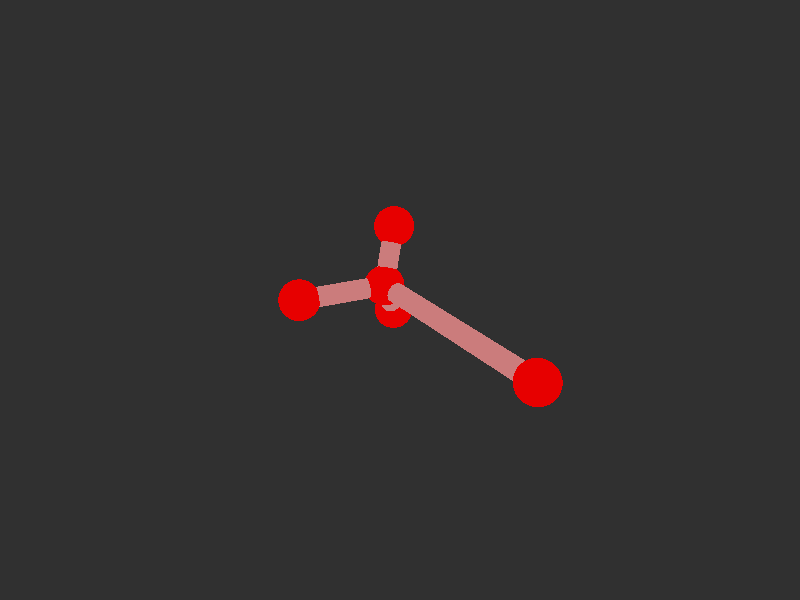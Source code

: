 #version 3.7; 
    global_settings { assumed_gamma 1.0 }
    

    camera {
    location  <20, 20, 20>
    right     x*image_width/image_height
    look_at   <0, 0, 0>
    angle 58
    }

    background { color rgb<1,1,1>*0.03 }


    light_source { <-20, 30, -25> color red 0.6 green 0.6 blue 0.6 }
    light_source { < 20, 30, -25> color red 0.6 green 0.6 blue 0.6 }
    
    #declare m = 1;
    union {

    union {
    sphere { m*<-0.48858143619366085,-0.14684693635470705,-1.5853570637371923>, 1 }        
    sphere {  m*<0.4424519604835753,0.2887749660025085,8.361666237257026>, 1 }
    sphere {  m*<3.422740680374113,-0.003269737497607339,-3.404382963231927>, 1 }
    sphere {  m*<-2.121471178553174,2.1817585120514393,-2.5399581979300403>, 1}
    sphere { m*<-1.8536839575153425,-2.705933430352458,-2.35041191276747>, 1 }    

        pigment { color rgb<0.8,0,0>  }
    finish { ambient 0.1 diffuse 0.7 phong 1 }
    }    
    union {
    cylinder { m*<0.4424519604835753,0.2887749660025085,8.361666237257026>, <-0.48858143619366085,-0.14684693635470705,-1.5853570637371923>, 0.5 }
    cylinder { m*<3.422740680374113,-0.003269737497607339,-3.404382963231927>, <-0.48858143619366085,-0.14684693635470705,-1.5853570637371923>, 0.5}
    cylinder { m*<-2.121471178553174,2.1817585120514393,-2.5399581979300403>, <-0.48858143619366085,-0.14684693635470705,-1.5853570637371923>, 0.5 }
    cylinder {  m*<-1.8536839575153425,-2.705933430352458,-2.35041191276747>, <-0.48858143619366085,-0.14684693635470705,-1.5853570637371923>, 0.5}

    pigment { color rgb<0.6,.2,.2>  }
    finish { ambient 0.1 diffuse 0.7 phong 1 }    
    }
    
    // rotate <0, 0, 0>
    }
    #version 3.7; 
    global_settings { assumed_gamma 1.0 }
    

    camera {
    location  <20, 20, 20>
    right     x*image_width/image_height
    look_at   <0, 0, 0>
    angle 58
    }

    background { color rgb<1,1,1>*0.03 }


    light_source { <-20, 30, -25> color red 0.6 green 0.6 blue 0.6 }
    light_source { < 20, 30, -25> color red 0.6 green 0.6 blue 0.6 }
    
    #declare m = 1;
    union {

    union {
    sphere { m*<-0.48858143619366085,-0.14684693635470705,-1.5853570637371923>, 1 }        
    sphere {  m*<0.4424519604835753,0.2887749660025085,8.361666237257026>, 1 }
    sphere {  m*<3.422740680374113,-0.003269737497607339,-3.404382963231927>, 1 }
    sphere {  m*<-2.121471178553174,2.1817585120514393,-2.5399581979300403>, 1}
    sphere { m*<-1.8536839575153425,-2.705933430352458,-2.35041191276747>, 1 }    

        pigment { color rgb<0.8,0,0>  }
    finish { ambient 0.1 diffuse 0.7 phong 1 }
    }    
    union {
    cylinder { m*<0.4424519604835753,0.2887749660025085,8.361666237257026>, <-0.48858143619366085,-0.14684693635470705,-1.5853570637371923>, 0.5 }
    cylinder { m*<3.422740680374113,-0.003269737497607339,-3.404382963231927>, <-0.48858143619366085,-0.14684693635470705,-1.5853570637371923>, 0.5}
    cylinder { m*<-2.121471178553174,2.1817585120514393,-2.5399581979300403>, <-0.48858143619366085,-0.14684693635470705,-1.5853570637371923>, 0.5 }
    cylinder {  m*<-1.8536839575153425,-2.705933430352458,-2.35041191276747>, <-0.48858143619366085,-0.14684693635470705,-1.5853570637371923>, 0.5}

    pigment { color rgb<0.6,.2,.2>  }
    finish { ambient 0.1 diffuse 0.7 phong 1 }    
    }
    
    // rotate <0, 0, 0>
    }
    